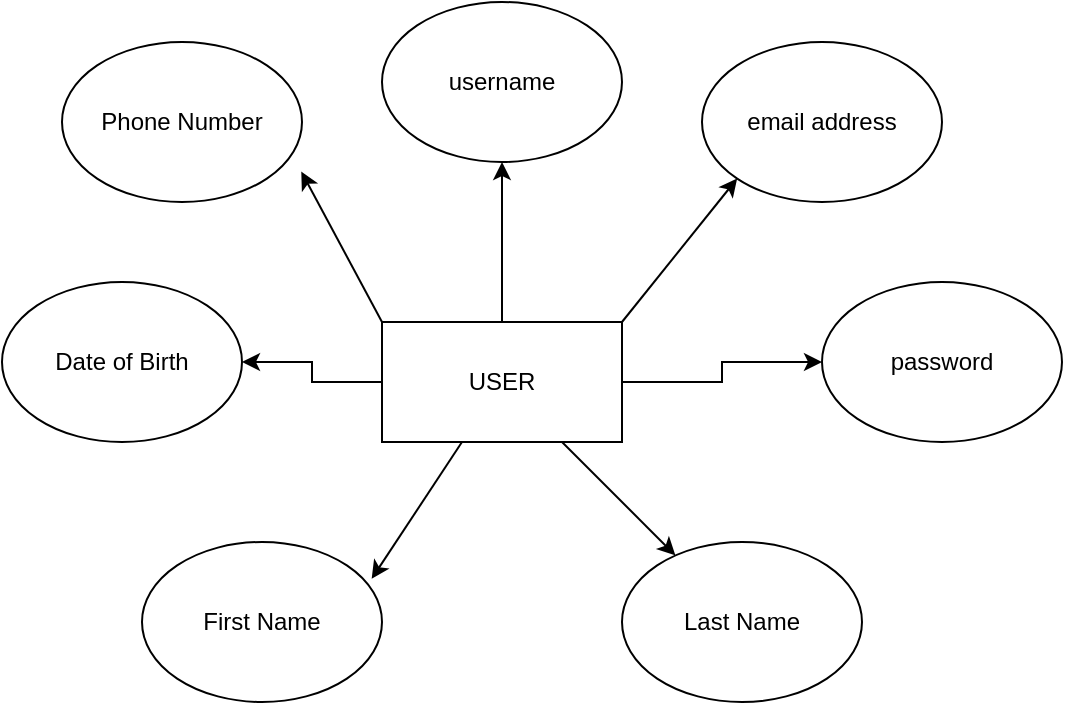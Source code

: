 <mxfile version="22.0.0" type="device">
  <diagram name="Page-1" id="X9ddQngVcmJdkyYqsLpJ">
    <mxGraphModel dx="1050" dy="566" grid="1" gridSize="10" guides="1" tooltips="1" connect="1" arrows="1" fold="1" page="1" pageScale="1" pageWidth="850" pageHeight="1100" math="0" shadow="0">
      <root>
        <mxCell id="0" />
        <mxCell id="1" parent="0" />
        <mxCell id="4PAkVxbkrfiaUwfRHUvu-8" value="" style="edgeStyle=orthogonalEdgeStyle;rounded=0;orthogonalLoop=1;jettySize=auto;html=1;" edge="1" parent="1" source="4PAkVxbkrfiaUwfRHUvu-4" target="4PAkVxbkrfiaUwfRHUvu-7">
          <mxGeometry relative="1" as="geometry" />
        </mxCell>
        <mxCell id="4PAkVxbkrfiaUwfRHUvu-10" value="" style="edgeStyle=orthogonalEdgeStyle;rounded=0;orthogonalLoop=1;jettySize=auto;html=1;" edge="1" parent="1" source="4PAkVxbkrfiaUwfRHUvu-4" target="4PAkVxbkrfiaUwfRHUvu-9">
          <mxGeometry relative="1" as="geometry" />
        </mxCell>
        <mxCell id="4PAkVxbkrfiaUwfRHUvu-12" value="" style="edgeStyle=orthogonalEdgeStyle;rounded=0;orthogonalLoop=1;jettySize=auto;html=1;" edge="1" parent="1" source="4PAkVxbkrfiaUwfRHUvu-4" target="4PAkVxbkrfiaUwfRHUvu-11">
          <mxGeometry relative="1" as="geometry" />
        </mxCell>
        <mxCell id="4PAkVxbkrfiaUwfRHUvu-4" value="USER" style="rounded=0;whiteSpace=wrap;html=1;" vertex="1" parent="1">
          <mxGeometry x="360" y="260" width="120" height="60" as="geometry" />
        </mxCell>
        <mxCell id="4PAkVxbkrfiaUwfRHUvu-7" value="username" style="ellipse;whiteSpace=wrap;html=1;" vertex="1" parent="1">
          <mxGeometry x="360" y="100" width="120" height="80" as="geometry" />
        </mxCell>
        <mxCell id="4PAkVxbkrfiaUwfRHUvu-9" value="password" style="ellipse;whiteSpace=wrap;html=1;" vertex="1" parent="1">
          <mxGeometry x="580" y="240" width="120" height="80" as="geometry" />
        </mxCell>
        <mxCell id="4PAkVxbkrfiaUwfRHUvu-11" value="Date of Birth" style="ellipse;whiteSpace=wrap;html=1;" vertex="1" parent="1">
          <mxGeometry x="170" y="240" width="120" height="80" as="geometry" />
        </mxCell>
        <mxCell id="4PAkVxbkrfiaUwfRHUvu-13" value="email address" style="ellipse;whiteSpace=wrap;html=1;" vertex="1" parent="1">
          <mxGeometry x="520" y="120" width="120" height="80" as="geometry" />
        </mxCell>
        <mxCell id="4PAkVxbkrfiaUwfRHUvu-14" value="" style="endArrow=classic;html=1;rounded=0;entryX=0;entryY=1;entryDx=0;entryDy=0;exitX=1;exitY=0;exitDx=0;exitDy=0;" edge="1" parent="1" source="4PAkVxbkrfiaUwfRHUvu-4" target="4PAkVxbkrfiaUwfRHUvu-13">
          <mxGeometry width="50" height="50" relative="1" as="geometry">
            <mxPoint x="400" y="320" as="sourcePoint" />
            <mxPoint x="450" y="270" as="targetPoint" />
          </mxGeometry>
        </mxCell>
        <mxCell id="4PAkVxbkrfiaUwfRHUvu-15" value="Phone Number" style="ellipse;whiteSpace=wrap;html=1;" vertex="1" parent="1">
          <mxGeometry x="200" y="120" width="120" height="80" as="geometry" />
        </mxCell>
        <mxCell id="4PAkVxbkrfiaUwfRHUvu-16" value="" style="endArrow=classic;html=1;rounded=0;entryX=0.997;entryY=0.81;entryDx=0;entryDy=0;entryPerimeter=0;exitX=0;exitY=0;exitDx=0;exitDy=0;" edge="1" parent="1" source="4PAkVxbkrfiaUwfRHUvu-4" target="4PAkVxbkrfiaUwfRHUvu-15">
          <mxGeometry width="50" height="50" relative="1" as="geometry">
            <mxPoint x="400" y="320" as="sourcePoint" />
            <mxPoint x="450" y="270" as="targetPoint" />
          </mxGeometry>
        </mxCell>
        <mxCell id="4PAkVxbkrfiaUwfRHUvu-17" value="USER" style="rounded=0;whiteSpace=wrap;html=1;" vertex="1" parent="1">
          <mxGeometry x="360" y="260" width="120" height="60" as="geometry" />
        </mxCell>
        <mxCell id="4PAkVxbkrfiaUwfRHUvu-20" value="Last Name" style="ellipse;whiteSpace=wrap;html=1;" vertex="1" parent="1">
          <mxGeometry x="480" y="370" width="120" height="80" as="geometry" />
        </mxCell>
        <mxCell id="4PAkVxbkrfiaUwfRHUvu-21" value="First Name" style="ellipse;whiteSpace=wrap;html=1;" vertex="1" parent="1">
          <mxGeometry x="240" y="370" width="120" height="80" as="geometry" />
        </mxCell>
        <mxCell id="4PAkVxbkrfiaUwfRHUvu-22" value="" style="endArrow=classic;html=1;rounded=0;entryX=0.957;entryY=0.23;entryDx=0;entryDy=0;entryPerimeter=0;" edge="1" parent="1" target="4PAkVxbkrfiaUwfRHUvu-21">
          <mxGeometry width="50" height="50" relative="1" as="geometry">
            <mxPoint x="400" y="320" as="sourcePoint" />
            <mxPoint x="450" y="270" as="targetPoint" />
          </mxGeometry>
        </mxCell>
        <mxCell id="4PAkVxbkrfiaUwfRHUvu-24" value="" style="endArrow=classic;html=1;rounded=0;" edge="1" parent="1" source="4PAkVxbkrfiaUwfRHUvu-17" target="4PAkVxbkrfiaUwfRHUvu-20">
          <mxGeometry width="50" height="50" relative="1" as="geometry">
            <mxPoint x="400" y="320" as="sourcePoint" />
            <mxPoint x="450" y="270" as="targetPoint" />
          </mxGeometry>
        </mxCell>
      </root>
    </mxGraphModel>
  </diagram>
</mxfile>
